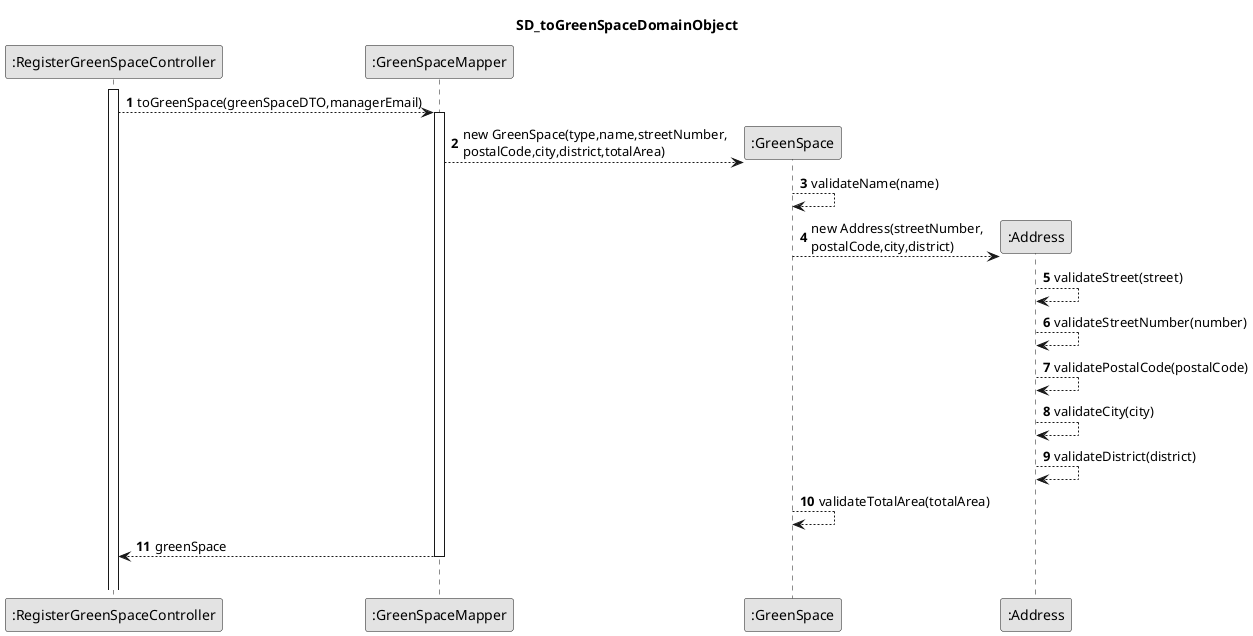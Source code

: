 @startuml
skinparam monochrome true
skinparam packageStyle rectangle
skinparam shadowing false

title SD_toGreenSpaceDomainObject

autonumber


participant ":RegisterGreenSpaceController" as CTRL


participant ":GreenSpaceMapper" as Mapper

participant ":GreenSpace" as GS
participant ":Address" as Address

activate CTRL

            CTRL --> Mapper : toGreenSpace(greenSpaceDTO,managerEmail)
            activate Mapper

                Mapper --> GS** : new GreenSpace(type,name,streetNumber,\npostalCode,city,district,totalArea)
                    GS --> GS : validateName(name)
                    GS --> Address** : new Address(streetNumber,\npostalCode,city,district)
                        Address --> Address : validateStreet(street)
                        Address --> Address : validateStreetNumber(number)
                        Address --> Address : validatePostalCode(postalCode)
                        Address --> Address : validateCity(city)
                        Address --> Address : validateDistrict(district)
                    GS --> GS : validateTotalArea(totalArea)
                Mapper --> CTRL : greenSpace

            deactivate Mapper

            |||


@enduml